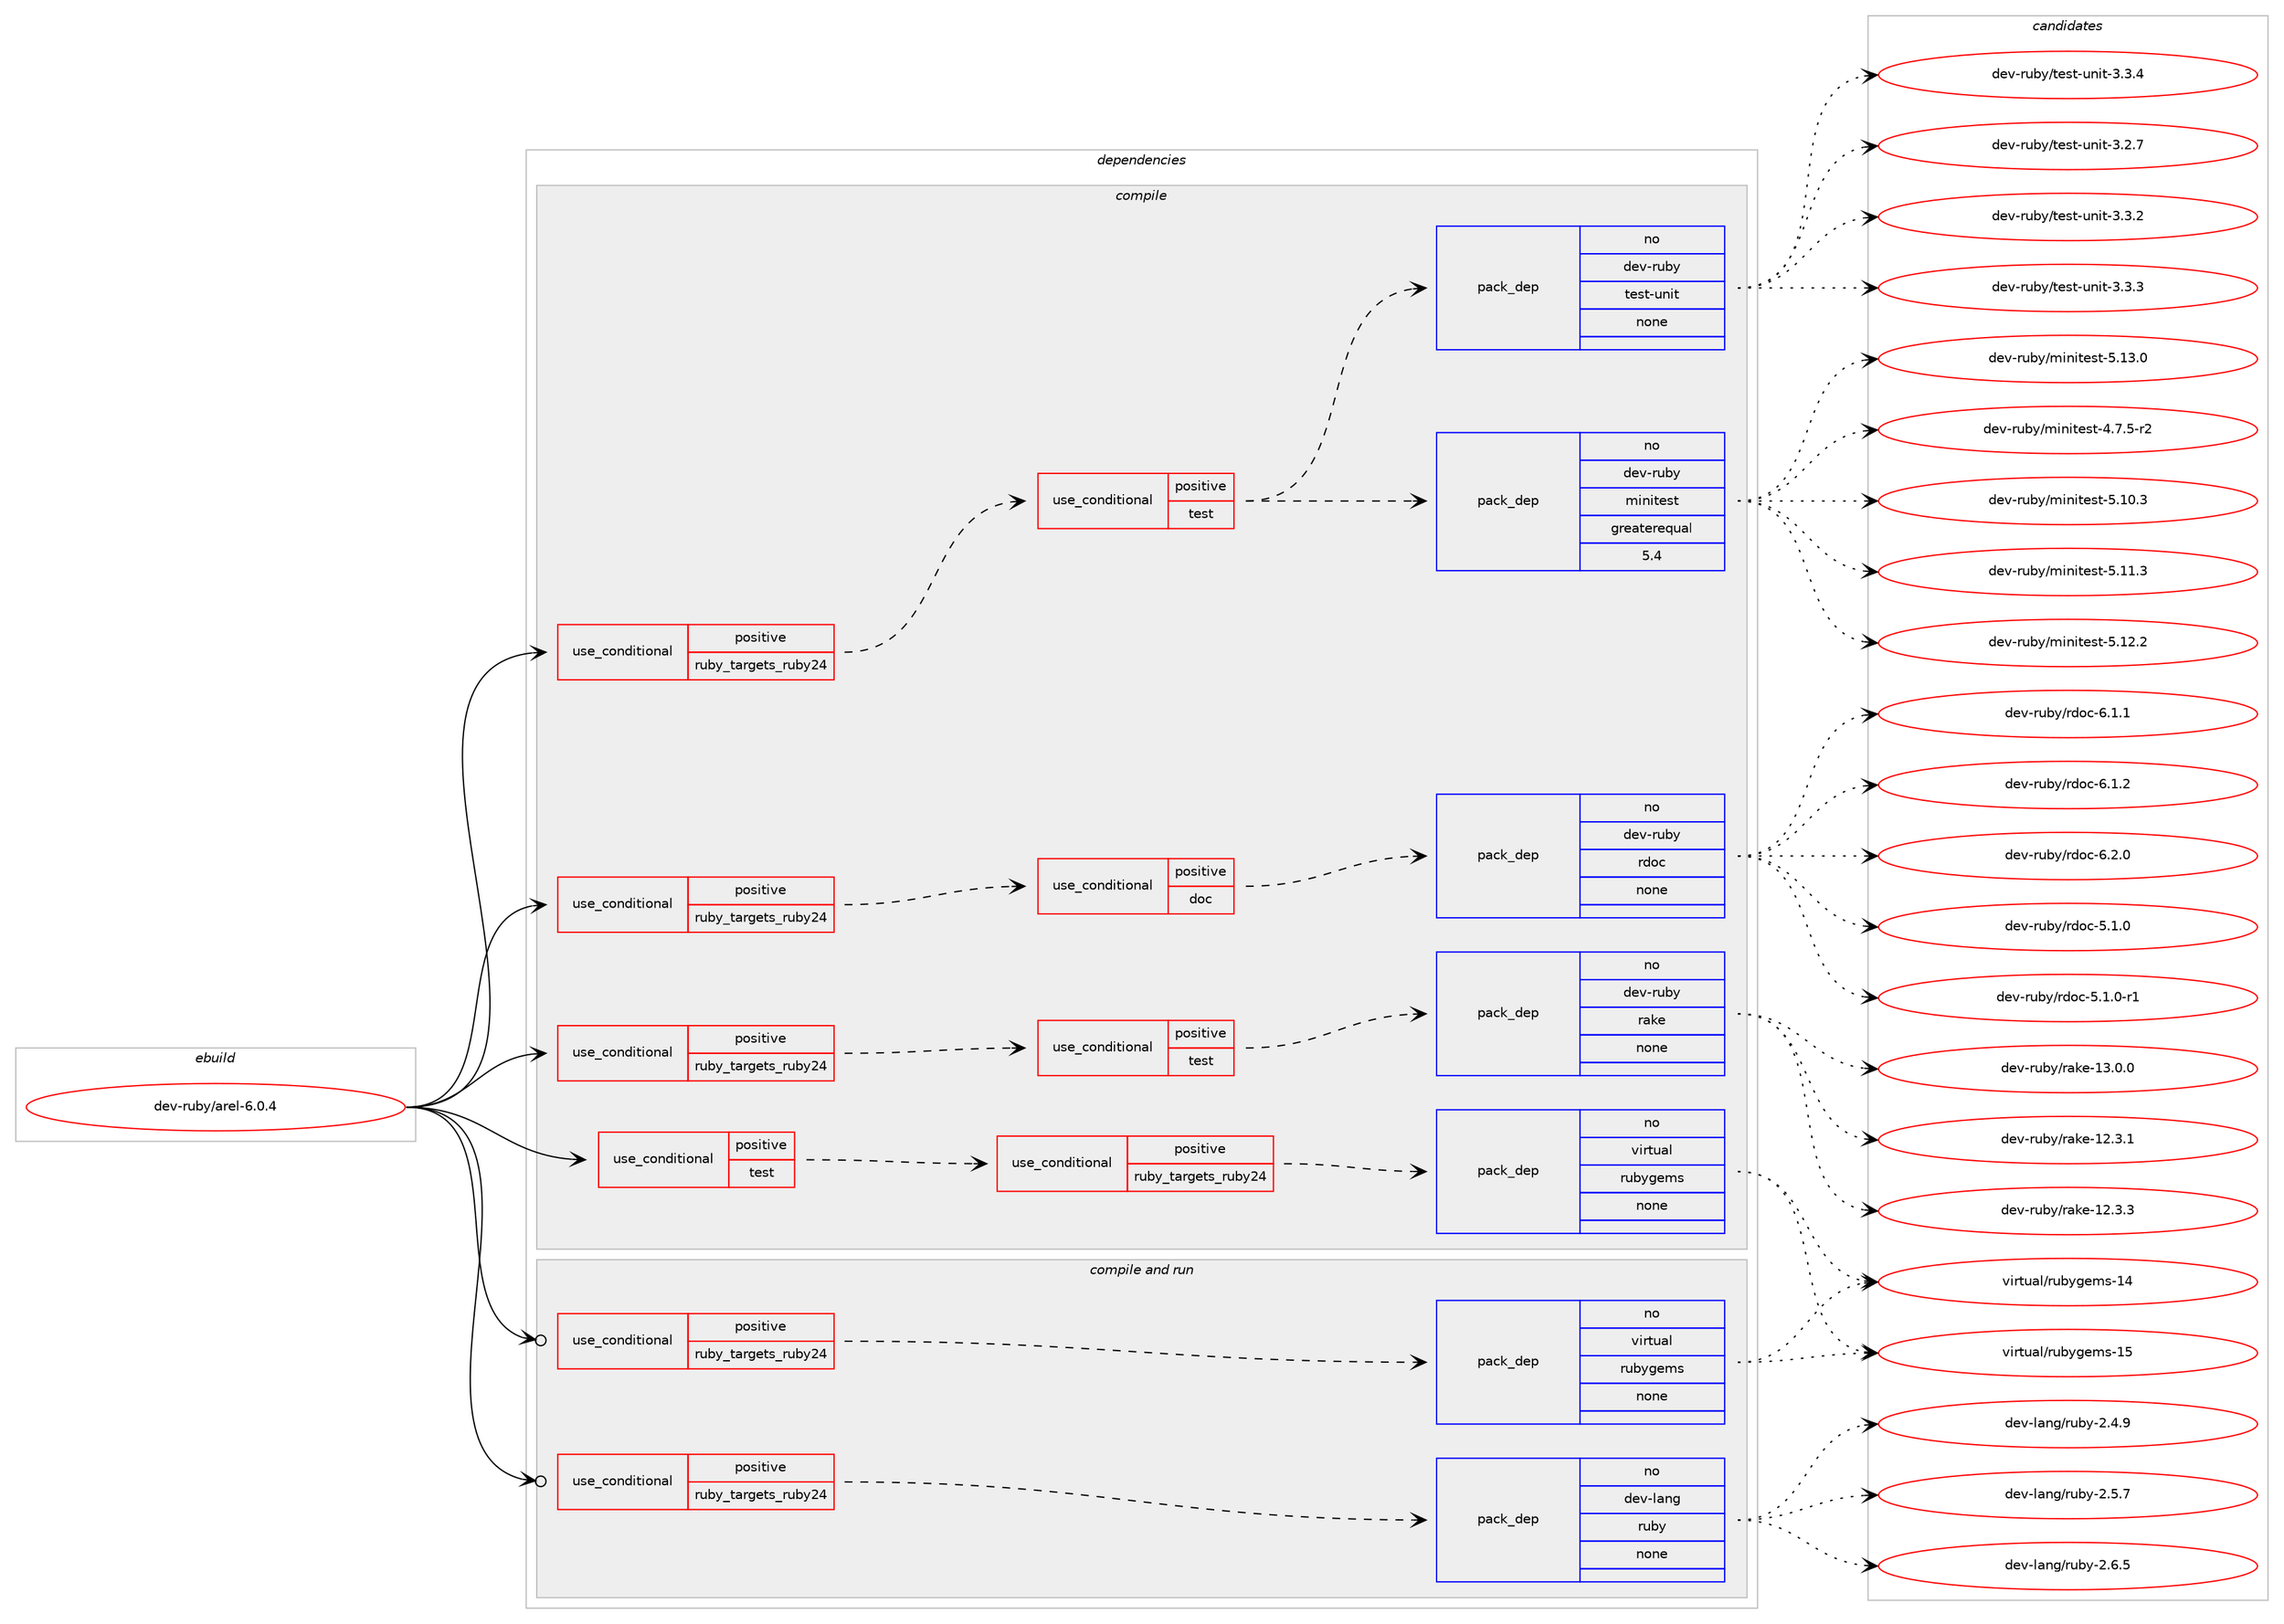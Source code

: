 digraph prolog {

# *************
# Graph options
# *************

newrank=true;
concentrate=true;
compound=true;
graph [rankdir=LR,fontname=Helvetica,fontsize=10,ranksep=1.5];#, ranksep=2.5, nodesep=0.2];
edge  [arrowhead=vee];
node  [fontname=Helvetica,fontsize=10];

# **********
# The ebuild
# **********

subgraph cluster_leftcol {
color=gray;
rank=same;
label=<<i>ebuild</i>>;
id [label="dev-ruby/arel-6.0.4", color=red, width=4, href="../dev-ruby/arel-6.0.4.svg"];
}

# ****************
# The dependencies
# ****************

subgraph cluster_midcol {
color=gray;
label=<<i>dependencies</i>>;
subgraph cluster_compile {
fillcolor="#eeeeee";
style=filled;
label=<<i>compile</i>>;
subgraph cond157915 {
dependency676593 [label=<<TABLE BORDER="0" CELLBORDER="1" CELLSPACING="0" CELLPADDING="4"><TR><TD ROWSPAN="3" CELLPADDING="10">use_conditional</TD></TR><TR><TD>positive</TD></TR><TR><TD>ruby_targets_ruby24</TD></TR></TABLE>>, shape=none, color=red];
subgraph cond157916 {
dependency676594 [label=<<TABLE BORDER="0" CELLBORDER="1" CELLSPACING="0" CELLPADDING="4"><TR><TD ROWSPAN="3" CELLPADDING="10">use_conditional</TD></TR><TR><TD>positive</TD></TR><TR><TD>doc</TD></TR></TABLE>>, shape=none, color=red];
subgraph pack506739 {
dependency676595 [label=<<TABLE BORDER="0" CELLBORDER="1" CELLSPACING="0" CELLPADDING="4" WIDTH="220"><TR><TD ROWSPAN="6" CELLPADDING="30">pack_dep</TD></TR><TR><TD WIDTH="110">no</TD></TR><TR><TD>dev-ruby</TD></TR><TR><TD>rdoc</TD></TR><TR><TD>none</TD></TR><TR><TD></TD></TR></TABLE>>, shape=none, color=blue];
}
dependency676594:e -> dependency676595:w [weight=20,style="dashed",arrowhead="vee"];
}
dependency676593:e -> dependency676594:w [weight=20,style="dashed",arrowhead="vee"];
}
id:e -> dependency676593:w [weight=20,style="solid",arrowhead="vee"];
subgraph cond157917 {
dependency676596 [label=<<TABLE BORDER="0" CELLBORDER="1" CELLSPACING="0" CELLPADDING="4"><TR><TD ROWSPAN="3" CELLPADDING="10">use_conditional</TD></TR><TR><TD>positive</TD></TR><TR><TD>ruby_targets_ruby24</TD></TR></TABLE>>, shape=none, color=red];
subgraph cond157918 {
dependency676597 [label=<<TABLE BORDER="0" CELLBORDER="1" CELLSPACING="0" CELLPADDING="4"><TR><TD ROWSPAN="3" CELLPADDING="10">use_conditional</TD></TR><TR><TD>positive</TD></TR><TR><TD>test</TD></TR></TABLE>>, shape=none, color=red];
subgraph pack506740 {
dependency676598 [label=<<TABLE BORDER="0" CELLBORDER="1" CELLSPACING="0" CELLPADDING="4" WIDTH="220"><TR><TD ROWSPAN="6" CELLPADDING="30">pack_dep</TD></TR><TR><TD WIDTH="110">no</TD></TR><TR><TD>dev-ruby</TD></TR><TR><TD>rake</TD></TR><TR><TD>none</TD></TR><TR><TD></TD></TR></TABLE>>, shape=none, color=blue];
}
dependency676597:e -> dependency676598:w [weight=20,style="dashed",arrowhead="vee"];
}
dependency676596:e -> dependency676597:w [weight=20,style="dashed",arrowhead="vee"];
}
id:e -> dependency676596:w [weight=20,style="solid",arrowhead="vee"];
subgraph cond157919 {
dependency676599 [label=<<TABLE BORDER="0" CELLBORDER="1" CELLSPACING="0" CELLPADDING="4"><TR><TD ROWSPAN="3" CELLPADDING="10">use_conditional</TD></TR><TR><TD>positive</TD></TR><TR><TD>ruby_targets_ruby24</TD></TR></TABLE>>, shape=none, color=red];
subgraph cond157920 {
dependency676600 [label=<<TABLE BORDER="0" CELLBORDER="1" CELLSPACING="0" CELLPADDING="4"><TR><TD ROWSPAN="3" CELLPADDING="10">use_conditional</TD></TR><TR><TD>positive</TD></TR><TR><TD>test</TD></TR></TABLE>>, shape=none, color=red];
subgraph pack506741 {
dependency676601 [label=<<TABLE BORDER="0" CELLBORDER="1" CELLSPACING="0" CELLPADDING="4" WIDTH="220"><TR><TD ROWSPAN="6" CELLPADDING="30">pack_dep</TD></TR><TR><TD WIDTH="110">no</TD></TR><TR><TD>dev-ruby</TD></TR><TR><TD>test-unit</TD></TR><TR><TD>none</TD></TR><TR><TD></TD></TR></TABLE>>, shape=none, color=blue];
}
dependency676600:e -> dependency676601:w [weight=20,style="dashed",arrowhead="vee"];
subgraph pack506742 {
dependency676602 [label=<<TABLE BORDER="0" CELLBORDER="1" CELLSPACING="0" CELLPADDING="4" WIDTH="220"><TR><TD ROWSPAN="6" CELLPADDING="30">pack_dep</TD></TR><TR><TD WIDTH="110">no</TD></TR><TR><TD>dev-ruby</TD></TR><TR><TD>minitest</TD></TR><TR><TD>greaterequal</TD></TR><TR><TD>5.4</TD></TR></TABLE>>, shape=none, color=blue];
}
dependency676600:e -> dependency676602:w [weight=20,style="dashed",arrowhead="vee"];
}
dependency676599:e -> dependency676600:w [weight=20,style="dashed",arrowhead="vee"];
}
id:e -> dependency676599:w [weight=20,style="solid",arrowhead="vee"];
subgraph cond157921 {
dependency676603 [label=<<TABLE BORDER="0" CELLBORDER="1" CELLSPACING="0" CELLPADDING="4"><TR><TD ROWSPAN="3" CELLPADDING="10">use_conditional</TD></TR><TR><TD>positive</TD></TR><TR><TD>test</TD></TR></TABLE>>, shape=none, color=red];
subgraph cond157922 {
dependency676604 [label=<<TABLE BORDER="0" CELLBORDER="1" CELLSPACING="0" CELLPADDING="4"><TR><TD ROWSPAN="3" CELLPADDING="10">use_conditional</TD></TR><TR><TD>positive</TD></TR><TR><TD>ruby_targets_ruby24</TD></TR></TABLE>>, shape=none, color=red];
subgraph pack506743 {
dependency676605 [label=<<TABLE BORDER="0" CELLBORDER="1" CELLSPACING="0" CELLPADDING="4" WIDTH="220"><TR><TD ROWSPAN="6" CELLPADDING="30">pack_dep</TD></TR><TR><TD WIDTH="110">no</TD></TR><TR><TD>virtual</TD></TR><TR><TD>rubygems</TD></TR><TR><TD>none</TD></TR><TR><TD></TD></TR></TABLE>>, shape=none, color=blue];
}
dependency676604:e -> dependency676605:w [weight=20,style="dashed",arrowhead="vee"];
}
dependency676603:e -> dependency676604:w [weight=20,style="dashed",arrowhead="vee"];
}
id:e -> dependency676603:w [weight=20,style="solid",arrowhead="vee"];
}
subgraph cluster_compileandrun {
fillcolor="#eeeeee";
style=filled;
label=<<i>compile and run</i>>;
subgraph cond157923 {
dependency676606 [label=<<TABLE BORDER="0" CELLBORDER="1" CELLSPACING="0" CELLPADDING="4"><TR><TD ROWSPAN="3" CELLPADDING="10">use_conditional</TD></TR><TR><TD>positive</TD></TR><TR><TD>ruby_targets_ruby24</TD></TR></TABLE>>, shape=none, color=red];
subgraph pack506744 {
dependency676607 [label=<<TABLE BORDER="0" CELLBORDER="1" CELLSPACING="0" CELLPADDING="4" WIDTH="220"><TR><TD ROWSPAN="6" CELLPADDING="30">pack_dep</TD></TR><TR><TD WIDTH="110">no</TD></TR><TR><TD>dev-lang</TD></TR><TR><TD>ruby</TD></TR><TR><TD>none</TD></TR><TR><TD></TD></TR></TABLE>>, shape=none, color=blue];
}
dependency676606:e -> dependency676607:w [weight=20,style="dashed",arrowhead="vee"];
}
id:e -> dependency676606:w [weight=20,style="solid",arrowhead="odotvee"];
subgraph cond157924 {
dependency676608 [label=<<TABLE BORDER="0" CELLBORDER="1" CELLSPACING="0" CELLPADDING="4"><TR><TD ROWSPAN="3" CELLPADDING="10">use_conditional</TD></TR><TR><TD>positive</TD></TR><TR><TD>ruby_targets_ruby24</TD></TR></TABLE>>, shape=none, color=red];
subgraph pack506745 {
dependency676609 [label=<<TABLE BORDER="0" CELLBORDER="1" CELLSPACING="0" CELLPADDING="4" WIDTH="220"><TR><TD ROWSPAN="6" CELLPADDING="30">pack_dep</TD></TR><TR><TD WIDTH="110">no</TD></TR><TR><TD>virtual</TD></TR><TR><TD>rubygems</TD></TR><TR><TD>none</TD></TR><TR><TD></TD></TR></TABLE>>, shape=none, color=blue];
}
dependency676608:e -> dependency676609:w [weight=20,style="dashed",arrowhead="vee"];
}
id:e -> dependency676608:w [weight=20,style="solid",arrowhead="odotvee"];
}
subgraph cluster_run {
fillcolor="#eeeeee";
style=filled;
label=<<i>run</i>>;
}
}

# **************
# The candidates
# **************

subgraph cluster_choices {
rank=same;
color=gray;
label=<<i>candidates</i>>;

subgraph choice506739 {
color=black;
nodesep=1;
choice10010111845114117981214711410011199455346494648 [label="dev-ruby/rdoc-5.1.0", color=red, width=4,href="../dev-ruby/rdoc-5.1.0.svg"];
choice100101118451141179812147114100111994553464946484511449 [label="dev-ruby/rdoc-5.1.0-r1", color=red, width=4,href="../dev-ruby/rdoc-5.1.0-r1.svg"];
choice10010111845114117981214711410011199455446494649 [label="dev-ruby/rdoc-6.1.1", color=red, width=4,href="../dev-ruby/rdoc-6.1.1.svg"];
choice10010111845114117981214711410011199455446494650 [label="dev-ruby/rdoc-6.1.2", color=red, width=4,href="../dev-ruby/rdoc-6.1.2.svg"];
choice10010111845114117981214711410011199455446504648 [label="dev-ruby/rdoc-6.2.0", color=red, width=4,href="../dev-ruby/rdoc-6.2.0.svg"];
dependency676595:e -> choice10010111845114117981214711410011199455346494648:w [style=dotted,weight="100"];
dependency676595:e -> choice100101118451141179812147114100111994553464946484511449:w [style=dotted,weight="100"];
dependency676595:e -> choice10010111845114117981214711410011199455446494649:w [style=dotted,weight="100"];
dependency676595:e -> choice10010111845114117981214711410011199455446494650:w [style=dotted,weight="100"];
dependency676595:e -> choice10010111845114117981214711410011199455446504648:w [style=dotted,weight="100"];
}
subgraph choice506740 {
color=black;
nodesep=1;
choice1001011184511411798121471149710710145495046514649 [label="dev-ruby/rake-12.3.1", color=red, width=4,href="../dev-ruby/rake-12.3.1.svg"];
choice1001011184511411798121471149710710145495046514651 [label="dev-ruby/rake-12.3.3", color=red, width=4,href="../dev-ruby/rake-12.3.3.svg"];
choice1001011184511411798121471149710710145495146484648 [label="dev-ruby/rake-13.0.0", color=red, width=4,href="../dev-ruby/rake-13.0.0.svg"];
dependency676598:e -> choice1001011184511411798121471149710710145495046514649:w [style=dotted,weight="100"];
dependency676598:e -> choice1001011184511411798121471149710710145495046514651:w [style=dotted,weight="100"];
dependency676598:e -> choice1001011184511411798121471149710710145495146484648:w [style=dotted,weight="100"];
}
subgraph choice506741 {
color=black;
nodesep=1;
choice10010111845114117981214711610111511645117110105116455146504655 [label="dev-ruby/test-unit-3.2.7", color=red, width=4,href="../dev-ruby/test-unit-3.2.7.svg"];
choice10010111845114117981214711610111511645117110105116455146514650 [label="dev-ruby/test-unit-3.3.2", color=red, width=4,href="../dev-ruby/test-unit-3.3.2.svg"];
choice10010111845114117981214711610111511645117110105116455146514651 [label="dev-ruby/test-unit-3.3.3", color=red, width=4,href="../dev-ruby/test-unit-3.3.3.svg"];
choice10010111845114117981214711610111511645117110105116455146514652 [label="dev-ruby/test-unit-3.3.4", color=red, width=4,href="../dev-ruby/test-unit-3.3.4.svg"];
dependency676601:e -> choice10010111845114117981214711610111511645117110105116455146504655:w [style=dotted,weight="100"];
dependency676601:e -> choice10010111845114117981214711610111511645117110105116455146514650:w [style=dotted,weight="100"];
dependency676601:e -> choice10010111845114117981214711610111511645117110105116455146514651:w [style=dotted,weight="100"];
dependency676601:e -> choice10010111845114117981214711610111511645117110105116455146514652:w [style=dotted,weight="100"];
}
subgraph choice506742 {
color=black;
nodesep=1;
choice1001011184511411798121471091051101051161011151164552465546534511450 [label="dev-ruby/minitest-4.7.5-r2", color=red, width=4,href="../dev-ruby/minitest-4.7.5-r2.svg"];
choice10010111845114117981214710910511010511610111511645534649484651 [label="dev-ruby/minitest-5.10.3", color=red, width=4,href="../dev-ruby/minitest-5.10.3.svg"];
choice10010111845114117981214710910511010511610111511645534649494651 [label="dev-ruby/minitest-5.11.3", color=red, width=4,href="../dev-ruby/minitest-5.11.3.svg"];
choice10010111845114117981214710910511010511610111511645534649504650 [label="dev-ruby/minitest-5.12.2", color=red, width=4,href="../dev-ruby/minitest-5.12.2.svg"];
choice10010111845114117981214710910511010511610111511645534649514648 [label="dev-ruby/minitest-5.13.0", color=red, width=4,href="../dev-ruby/minitest-5.13.0.svg"];
dependency676602:e -> choice1001011184511411798121471091051101051161011151164552465546534511450:w [style=dotted,weight="100"];
dependency676602:e -> choice10010111845114117981214710910511010511610111511645534649484651:w [style=dotted,weight="100"];
dependency676602:e -> choice10010111845114117981214710910511010511610111511645534649494651:w [style=dotted,weight="100"];
dependency676602:e -> choice10010111845114117981214710910511010511610111511645534649504650:w [style=dotted,weight="100"];
dependency676602:e -> choice10010111845114117981214710910511010511610111511645534649514648:w [style=dotted,weight="100"];
}
subgraph choice506743 {
color=black;
nodesep=1;
choice118105114116117971084711411798121103101109115454952 [label="virtual/rubygems-14", color=red, width=4,href="../virtual/rubygems-14.svg"];
choice118105114116117971084711411798121103101109115454953 [label="virtual/rubygems-15", color=red, width=4,href="../virtual/rubygems-15.svg"];
dependency676605:e -> choice118105114116117971084711411798121103101109115454952:w [style=dotted,weight="100"];
dependency676605:e -> choice118105114116117971084711411798121103101109115454953:w [style=dotted,weight="100"];
}
subgraph choice506744 {
color=black;
nodesep=1;
choice10010111845108971101034711411798121455046524657 [label="dev-lang/ruby-2.4.9", color=red, width=4,href="../dev-lang/ruby-2.4.9.svg"];
choice10010111845108971101034711411798121455046534655 [label="dev-lang/ruby-2.5.7", color=red, width=4,href="../dev-lang/ruby-2.5.7.svg"];
choice10010111845108971101034711411798121455046544653 [label="dev-lang/ruby-2.6.5", color=red, width=4,href="../dev-lang/ruby-2.6.5.svg"];
dependency676607:e -> choice10010111845108971101034711411798121455046524657:w [style=dotted,weight="100"];
dependency676607:e -> choice10010111845108971101034711411798121455046534655:w [style=dotted,weight="100"];
dependency676607:e -> choice10010111845108971101034711411798121455046544653:w [style=dotted,weight="100"];
}
subgraph choice506745 {
color=black;
nodesep=1;
choice118105114116117971084711411798121103101109115454952 [label="virtual/rubygems-14", color=red, width=4,href="../virtual/rubygems-14.svg"];
choice118105114116117971084711411798121103101109115454953 [label="virtual/rubygems-15", color=red, width=4,href="../virtual/rubygems-15.svg"];
dependency676609:e -> choice118105114116117971084711411798121103101109115454952:w [style=dotted,weight="100"];
dependency676609:e -> choice118105114116117971084711411798121103101109115454953:w [style=dotted,weight="100"];
}
}

}
